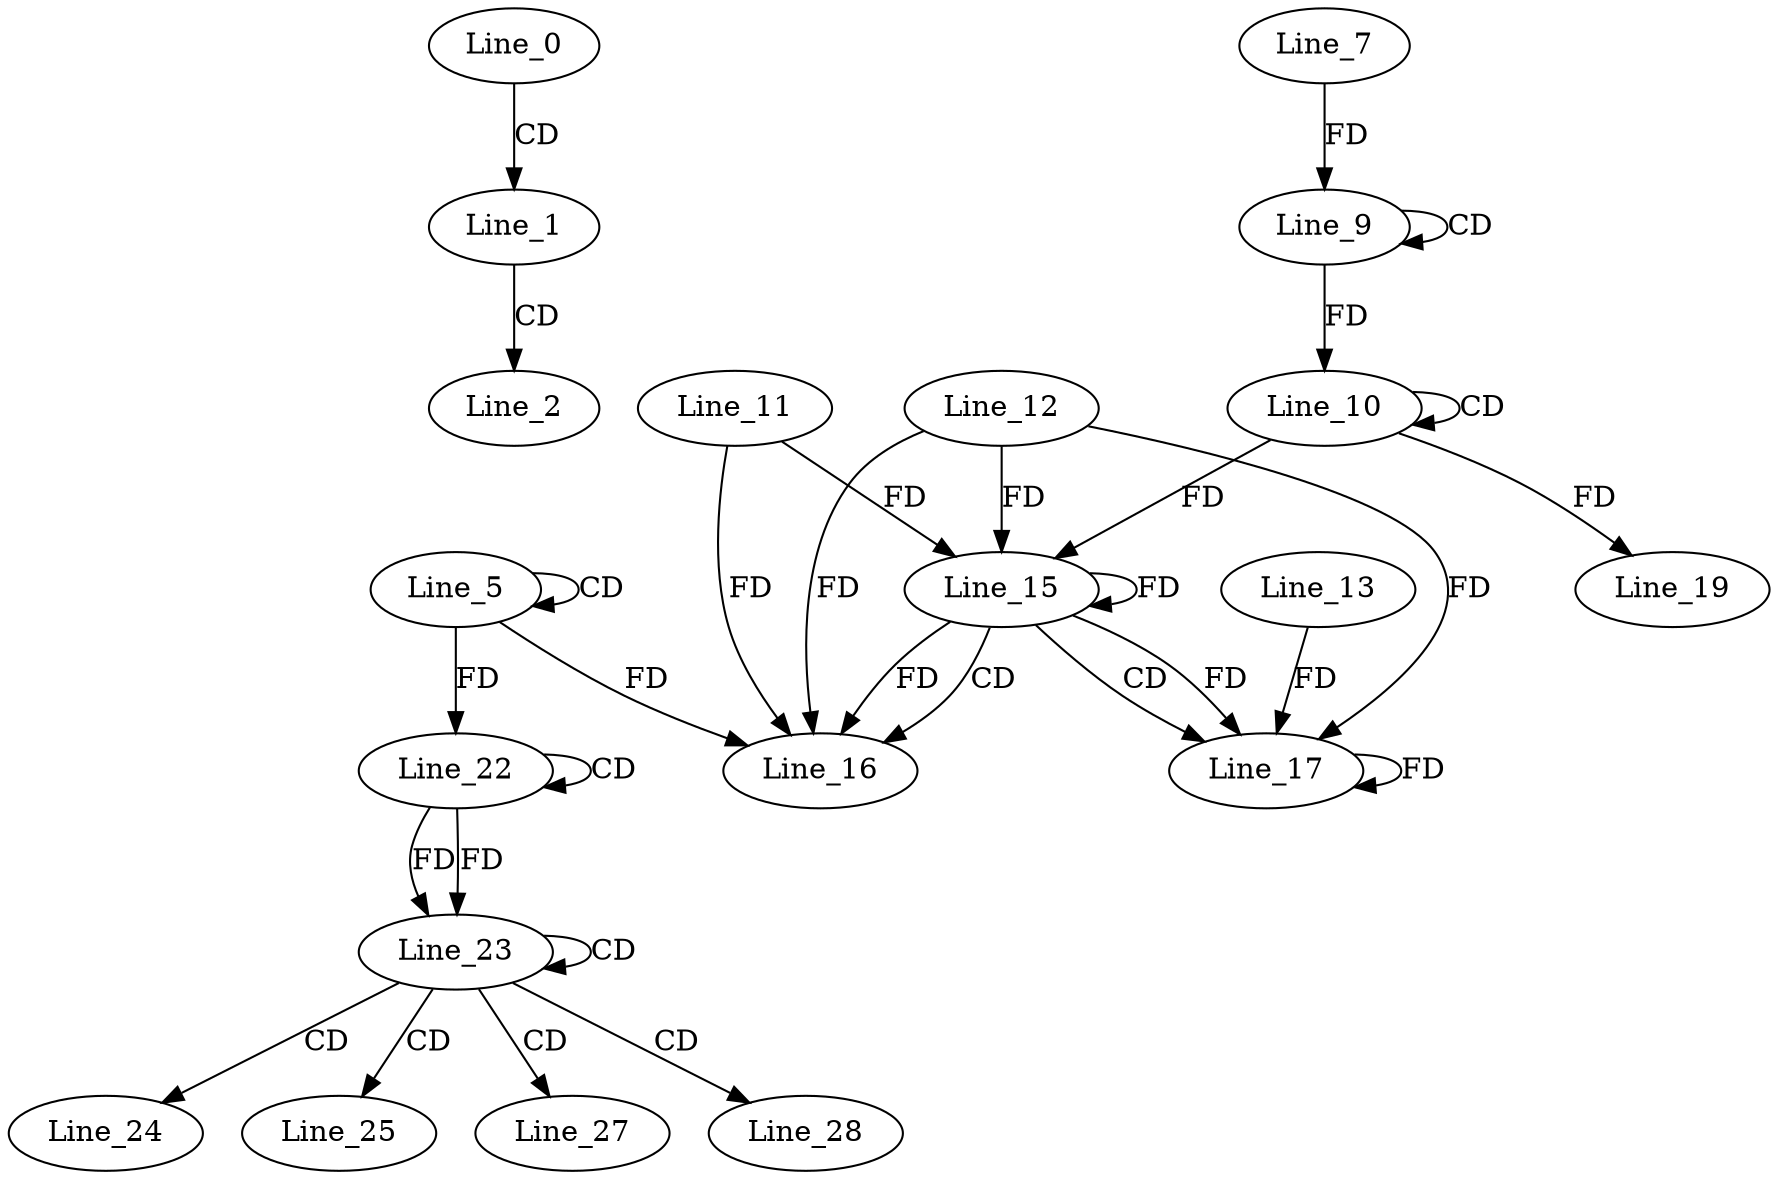 digraph G {
  Line_0;
  Line_1;
  Line_2;
  Line_5;
  Line_5;
  Line_9;
  Line_9;
  Line_7;
  Line_10;
  Line_10;
  Line_15;
  Line_12;
  Line_15;
  Line_11;
  Line_15;
  Line_16;
  Line_17;
  Line_13;
  Line_19;
  Line_22;
  Line_22;
  Line_22;
  Line_23;
  Line_23;
  Line_24;
  Line_25;
  Line_27;
  Line_28;
  Line_0 -> Line_1 [ label="CD" ];
  Line_1 -> Line_2 [ label="CD" ];
  Line_5 -> Line_5 [ label="CD" ];
  Line_9 -> Line_9 [ label="CD" ];
  Line_7 -> Line_9 [ label="FD" ];
  Line_10 -> Line_10 [ label="CD" ];
  Line_9 -> Line_10 [ label="FD" ];
  Line_15 -> Line_15 [ label="FD" ];
  Line_12 -> Line_15 [ label="FD" ];
  Line_10 -> Line_15 [ label="FD" ];
  Line_11 -> Line_15 [ label="FD" ];
  Line_15 -> Line_16 [ label="CD" ];
  Line_5 -> Line_16 [ label="FD" ];
  Line_11 -> Line_16 [ label="FD" ];
  Line_15 -> Line_16 [ label="FD" ];
  Line_12 -> Line_16 [ label="FD" ];
  Line_15 -> Line_17 [ label="CD" ];
  Line_17 -> Line_17 [ label="FD" ];
  Line_13 -> Line_17 [ label="FD" ];
  Line_15 -> Line_17 [ label="FD" ];
  Line_12 -> Line_17 [ label="FD" ];
  Line_10 -> Line_19 [ label="FD" ];
  Line_22 -> Line_22 [ label="CD" ];
  Line_5 -> Line_22 [ label="FD" ];
  Line_22 -> Line_23 [ label="FD" ];
  Line_23 -> Line_23 [ label="CD" ];
  Line_22 -> Line_23 [ label="FD" ];
  Line_23 -> Line_24 [ label="CD" ];
  Line_23 -> Line_25 [ label="CD" ];
  Line_23 -> Line_27 [ label="CD" ];
  Line_23 -> Line_28 [ label="CD" ];
}
